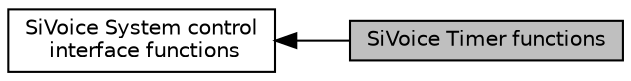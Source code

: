 digraph "SiVoice Timer functions"
{
  edge [fontname="Helvetica",fontsize="10",labelfontname="Helvetica",labelfontsize="10"];
  node [fontname="Helvetica",fontsize="10",shape=record];
  rankdir=LR;
  Node0 [label="SiVoice Timer functions",height=0.2,width=0.4,color="black", fillcolor="grey75", style="filled", fontcolor="black"];
  Node1 [label="SiVoice System control\l interface functions",height=0.2,width=0.4,color="black", fillcolor="white", style="filled",URL="$group___s_i_v_o_i_c_e___i_f___c_f_g.html"];
  Node1->Node0 [shape=plaintext, dir="back", style="solid"];
}
